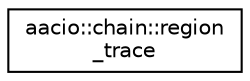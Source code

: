 digraph "Graphical Class Hierarchy"
{
  edge [fontname="Helvetica",fontsize="10",labelfontname="Helvetica",labelfontsize="10"];
  node [fontname="Helvetica",fontsize="10",shape=record];
  rankdir="LR";
  Node0 [label="aacio::chain::region\l_trace",height=0.2,width=0.4,color="black", fillcolor="white", style="filled",URL="$structaacio_1_1chain_1_1region__trace.html"];
}
